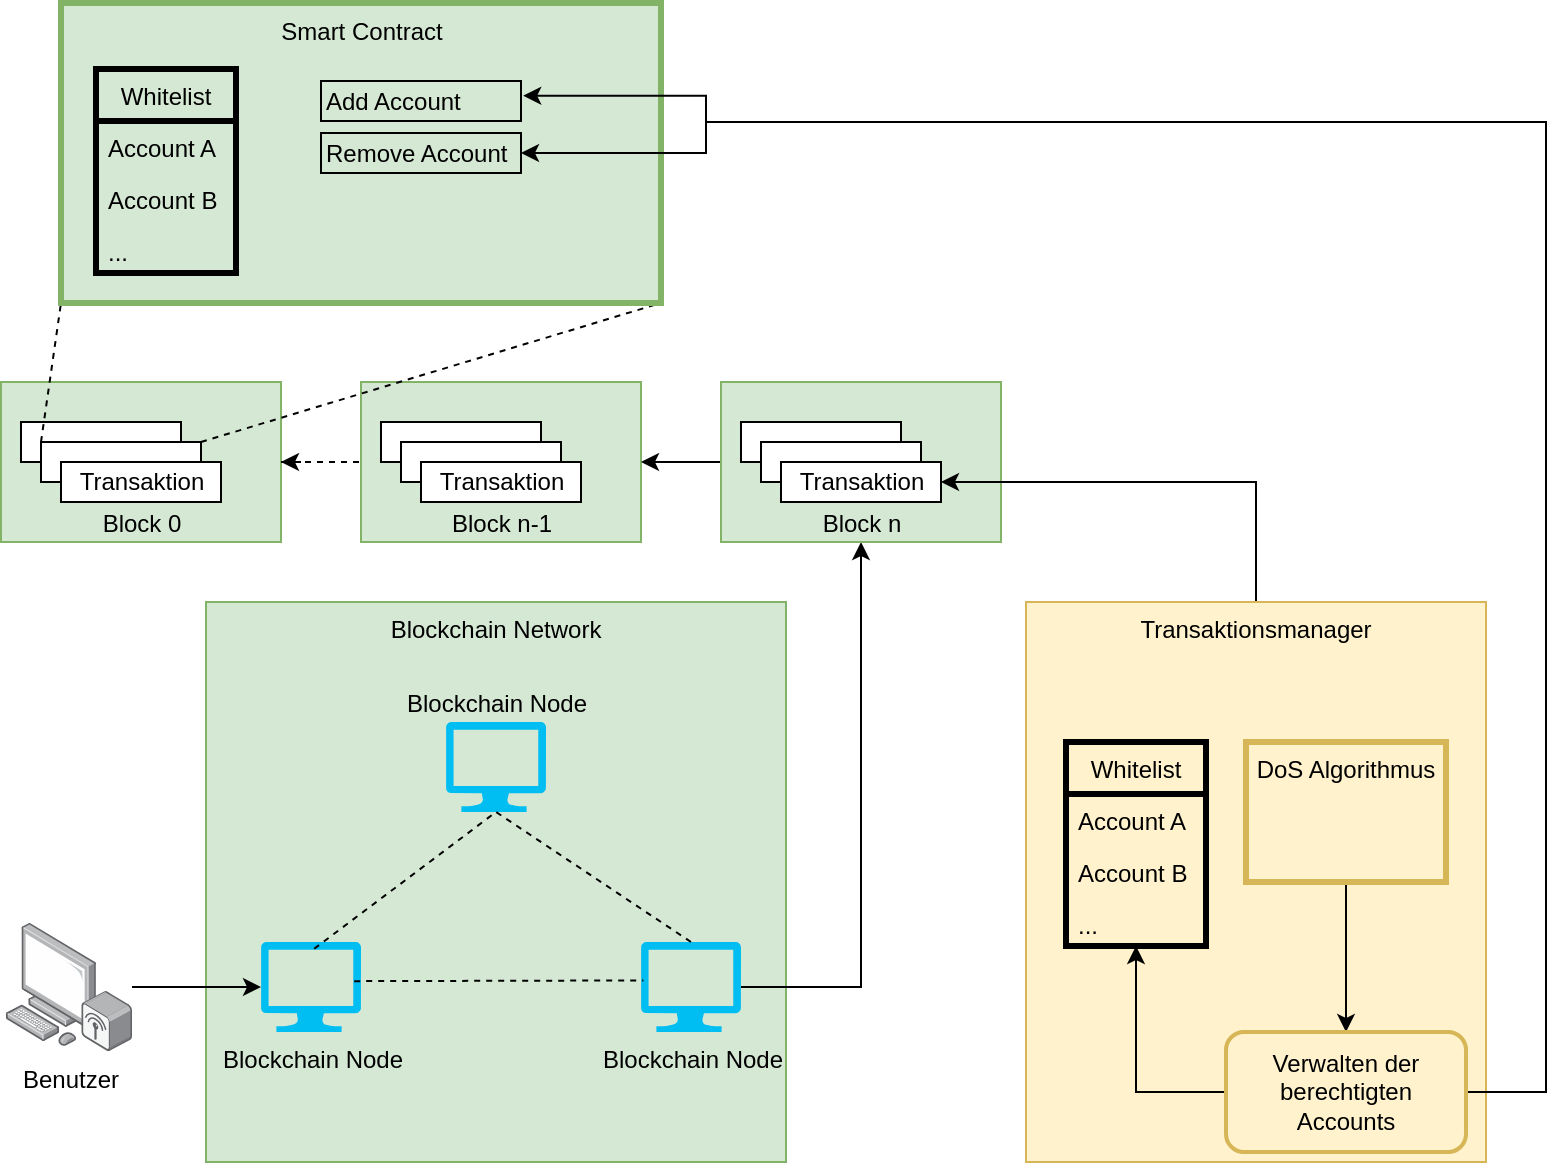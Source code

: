 <mxfile version="12.6.5" type="device"><diagram id="QsEmskJaJkF4sxUSH2GM" name="Page-1"><mxGraphModel dx="1236" dy="2147" grid="1" gridSize="10" guides="1" tooltips="1" connect="1" arrows="1" fold="1" page="1" pageScale="1" pageWidth="827" pageHeight="1169" math="0" shadow="0"><root><mxCell id="0"/><mxCell id="1" parent="0"/><mxCell id="h6DhaTOFqRJskrVIbclv-9" value="Blockchain Network" style="rounded=0;whiteSpace=wrap;html=1;fillColor=#d5e8d4;strokeColor=#82b366;verticalAlign=top;" vertex="1" parent="1"><mxGeometry x="120" y="-360" width="290" height="280" as="geometry"/></mxCell><mxCell id="h6DhaTOFqRJskrVIbclv-1" value="Blockchain Node" style="verticalLabelPosition=top;html=1;verticalAlign=bottom;align=center;strokeColor=none;fillColor=#00BEF2;shape=mxgraph.azure.computer;pointerEvents=1;labelPosition=center;" vertex="1" parent="1"><mxGeometry x="240" y="-300" width="50" height="45" as="geometry"/></mxCell><mxCell id="h6DhaTOFqRJskrVIbclv-2" value="Blockchain Node" style="verticalLabelPosition=bottom;html=1;verticalAlign=top;align=center;strokeColor=none;fillColor=#00BEF2;shape=mxgraph.azure.computer;pointerEvents=1;" vertex="1" parent="1"><mxGeometry x="147.5" y="-190.0" width="50" height="45" as="geometry"/></mxCell><mxCell id="h6DhaTOFqRJskrVIbclv-32" style="edgeStyle=orthogonalEdgeStyle;rounded=0;orthogonalLoop=1;jettySize=auto;html=1;entryX=0.5;entryY=1;entryDx=0;entryDy=0;exitX=1;exitY=0.5;exitDx=0;exitDy=0;exitPerimeter=0;" edge="1" parent="1" source="h6DhaTOFqRJskrVIbclv-3" target="h6DhaTOFqRJskrVIbclv-15"><mxGeometry relative="1" as="geometry"/></mxCell><mxCell id="h6DhaTOFqRJskrVIbclv-3" value="Blockchain Node" style="verticalLabelPosition=bottom;html=1;verticalAlign=top;align=center;strokeColor=none;fillColor=#00BEF2;shape=mxgraph.azure.computer;pointerEvents=1;" vertex="1" parent="1"><mxGeometry x="337.5" y="-190.0" width="50" height="45" as="geometry"/></mxCell><mxCell id="h6DhaTOFqRJskrVIbclv-5" value="" style="endArrow=none;dashed=1;html=1;entryX=0.5;entryY=1;entryDx=0;entryDy=0;entryPerimeter=0;exitX=0.532;exitY=0.075;exitDx=0;exitDy=0;exitPerimeter=0;" edge="1" parent="1" source="h6DhaTOFqRJskrVIbclv-2" target="h6DhaTOFqRJskrVIbclv-1"><mxGeometry width="50" height="50" relative="1" as="geometry"><mxPoint x="200" y="-80.03" as="sourcePoint"/><mxPoint x="250" y="-130.03" as="targetPoint"/></mxGeometry></mxCell><mxCell id="h6DhaTOFqRJskrVIbclv-6" value="" style="endArrow=none;dashed=1;html=1;exitX=0.932;exitY=0.435;exitDx=0;exitDy=0;exitPerimeter=0;entryX=0.024;entryY=0.427;entryDx=0;entryDy=0;entryPerimeter=0;" edge="1" parent="1" source="h6DhaTOFqRJskrVIbclv-2" target="h6DhaTOFqRJskrVIbclv-3"><mxGeometry width="50" height="50" relative="1" as="geometry"><mxPoint x="350" y="99.97" as="sourcePoint"/><mxPoint x="400" y="49.97" as="targetPoint"/></mxGeometry></mxCell><mxCell id="h6DhaTOFqRJskrVIbclv-7" value="" style="endArrow=none;dashed=1;html=1;entryX=0.5;entryY=1;entryDx=0;entryDy=0;entryPerimeter=0;exitX=0.5;exitY=0;exitDx=0;exitDy=0;exitPerimeter=0;" edge="1" parent="1" source="h6DhaTOFqRJskrVIbclv-3" target="h6DhaTOFqRJskrVIbclv-1"><mxGeometry width="50" height="50" relative="1" as="geometry"><mxPoint x="450" y="-190.03" as="sourcePoint"/><mxPoint x="500" y="-240.03" as="targetPoint"/></mxGeometry></mxCell><mxCell id="h6DhaTOFqRJskrVIbclv-12" value="" style="edgeStyle=orthogonalEdgeStyle;rounded=0;orthogonalLoop=1;jettySize=auto;html=1;entryX=0;entryY=0.5;entryDx=0;entryDy=0;entryPerimeter=0;" edge="1" parent="1" source="h6DhaTOFqRJskrVIbclv-10" target="h6DhaTOFqRJskrVIbclv-2"><mxGeometry x="-0.26" relative="1" as="geometry"><mxPoint as="offset"/></mxGeometry></mxCell><mxCell id="h6DhaTOFqRJskrVIbclv-10" value="Benutzer" style="points=[];aspect=fixed;html=1;align=center;shadow=0;dashed=0;image;image=img/lib/allied_telesis/computer_and_terminals/Personal_Computer_Wireless.svg;" vertex="1" parent="1"><mxGeometry x="20" y="-199.6" width="63" height="64.2" as="geometry"/></mxCell><mxCell id="h6DhaTOFqRJskrVIbclv-13" value="Block 0" style="rounded=0;whiteSpace=wrap;html=1;verticalAlign=bottom;fillColor=#d5e8d4;strokeColor=#82b366;" vertex="1" parent="1"><mxGeometry x="17.5" y="-470" width="140" height="80" as="geometry"/></mxCell><mxCell id="h6DhaTOFqRJskrVIbclv-14" value="Block n-1" style="rounded=0;whiteSpace=wrap;html=1;verticalAlign=bottom;fillColor=#d5e8d4;strokeColor=#82b366;" vertex="1" parent="1"><mxGeometry x="197.5" y="-470" width="140" height="80" as="geometry"/></mxCell><mxCell id="h6DhaTOFqRJskrVIbclv-16" style="edgeStyle=orthogonalEdgeStyle;rounded=0;orthogonalLoop=1;jettySize=auto;html=1;entryX=1;entryY=0.5;entryDx=0;entryDy=0;" edge="1" parent="1" source="h6DhaTOFqRJskrVIbclv-15" target="h6DhaTOFqRJskrVIbclv-14"><mxGeometry relative="1" as="geometry"/></mxCell><mxCell id="h6DhaTOFqRJskrVIbclv-15" value="Block n" style="rounded=0;whiteSpace=wrap;html=1;verticalAlign=bottom;fillColor=#d5e8d4;strokeColor=#82b366;" vertex="1" parent="1"><mxGeometry x="377.5" y="-470" width="140" height="80" as="geometry"/></mxCell><mxCell id="h6DhaTOFqRJskrVIbclv-17" value="" style="endArrow=none;dashed=1;html=1;entryX=0;entryY=0.5;entryDx=0;entryDy=0;exitX=1;exitY=0.5;exitDx=0;exitDy=0;" edge="1" parent="1" source="h6DhaTOFqRJskrVIbclv-13" target="h6DhaTOFqRJskrVIbclv-14"><mxGeometry width="50" height="50" relative="1" as="geometry"><mxPoint x="-132.5" y="-390" as="sourcePoint"/><mxPoint x="-82.5" y="-440" as="targetPoint"/></mxGeometry></mxCell><mxCell id="h6DhaTOFqRJskrVIbclv-18" value="" style="endArrow=classic;html=1;entryX=1;entryY=0.5;entryDx=0;entryDy=0;" edge="1" parent="1" target="h6DhaTOFqRJskrVIbclv-13"><mxGeometry width="50" height="50" relative="1" as="geometry"><mxPoint x="167.5" y="-430" as="sourcePoint"/><mxPoint x="177.5" y="-470" as="targetPoint"/></mxGeometry></mxCell><mxCell id="h6DhaTOFqRJskrVIbclv-20" value="" style="rounded=0;whiteSpace=wrap;html=1;" vertex="1" parent="1"><mxGeometry x="27.5" y="-450" width="80" height="20" as="geometry"/></mxCell><mxCell id="h6DhaTOFqRJskrVIbclv-21" value="" style="rounded=0;whiteSpace=wrap;html=1;" vertex="1" parent="1"><mxGeometry x="37.5" y="-440" width="80" height="20" as="geometry"/></mxCell><mxCell id="h6DhaTOFqRJskrVIbclv-22" value="Transaktion" style="rounded=0;whiteSpace=wrap;html=1;" vertex="1" parent="1"><mxGeometry x="47.5" y="-430" width="80" height="20" as="geometry"/></mxCell><mxCell id="h6DhaTOFqRJskrVIbclv-26" value="" style="rounded=0;whiteSpace=wrap;html=1;" vertex="1" parent="1"><mxGeometry x="207.5" y="-450" width="80" height="20" as="geometry"/></mxCell><mxCell id="h6DhaTOFqRJskrVIbclv-27" value="" style="rounded=0;whiteSpace=wrap;html=1;" vertex="1" parent="1"><mxGeometry x="217.5" y="-440" width="80" height="20" as="geometry"/></mxCell><mxCell id="h6DhaTOFqRJskrVIbclv-28" value="Transaktion" style="rounded=0;whiteSpace=wrap;html=1;" vertex="1" parent="1"><mxGeometry x="227.5" y="-430" width="80" height="20" as="geometry"/></mxCell><mxCell id="h6DhaTOFqRJskrVIbclv-29" value="" style="rounded=0;whiteSpace=wrap;html=1;" vertex="1" parent="1"><mxGeometry x="387.5" y="-450" width="80" height="20" as="geometry"/></mxCell><mxCell id="h6DhaTOFqRJskrVIbclv-30" value="" style="rounded=0;whiteSpace=wrap;html=1;" vertex="1" parent="1"><mxGeometry x="397.5" y="-440" width="80" height="20" as="geometry"/></mxCell><mxCell id="h6DhaTOFqRJskrVIbclv-31" value="Transaktion" style="rounded=0;whiteSpace=wrap;html=1;" vertex="1" parent="1"><mxGeometry x="407.5" y="-430" width="80" height="20" as="geometry"/></mxCell><mxCell id="h6DhaTOFqRJskrVIbclv-35" style="edgeStyle=orthogonalEdgeStyle;rounded=0;orthogonalLoop=1;jettySize=auto;html=1;entryX=1;entryY=0.5;entryDx=0;entryDy=0;exitX=0.5;exitY=0;exitDx=0;exitDy=0;" edge="1" parent="1" source="h6DhaTOFqRJskrVIbclv-33" target="h6DhaTOFqRJskrVIbclv-31"><mxGeometry relative="1" as="geometry"/></mxCell><mxCell id="h6DhaTOFqRJskrVIbclv-33" value="Transaktionsmanager" style="rounded=0;whiteSpace=wrap;html=1;fillColor=#fff2cc;strokeColor=#d6b656;verticalAlign=top;" vertex="1" parent="1"><mxGeometry x="530" y="-360" width="230" height="280" as="geometry"/></mxCell><mxCell id="h6DhaTOFqRJskrVIbclv-61" style="edgeStyle=orthogonalEdgeStyle;rounded=0;orthogonalLoop=1;jettySize=auto;html=1;" edge="1" parent="1" source="h6DhaTOFqRJskrVIbclv-37" target="h6DhaTOFqRJskrVIbclv-59"><mxGeometry relative="1" as="geometry"/></mxCell><mxCell id="h6DhaTOFqRJskrVIbclv-37" value="DoS Algorithmus" style="rounded=0;whiteSpace=wrap;html=1;fillColor=#fff2cc;strokeColor=#d6b656;strokeWidth=3;verticalAlign=top;" vertex="1" parent="1"><mxGeometry x="640" y="-290" width="100" height="70" as="geometry"/></mxCell><mxCell id="h6DhaTOFqRJskrVIbclv-42" value="" style="endArrow=none;dashed=1;html=1;exitX=0;exitY=0;exitDx=0;exitDy=0;entryX=0;entryY=1;entryDx=0;entryDy=0;" edge="1" parent="1" source="h6DhaTOFqRJskrVIbclv-21" target="h6DhaTOFqRJskrVIbclv-44"><mxGeometry width="50" height="50" relative="1" as="geometry"><mxPoint x="80" y="-540" as="sourcePoint"/><mxPoint x="130" y="-590" as="targetPoint"/></mxGeometry></mxCell><mxCell id="h6DhaTOFqRJskrVIbclv-43" value="" style="endArrow=none;dashed=1;html=1;exitX=1;exitY=0;exitDx=0;exitDy=0;entryX=1;entryY=1;entryDx=0;entryDy=0;" edge="1" parent="1" source="h6DhaTOFqRJskrVIbclv-21" target="h6DhaTOFqRJskrVIbclv-44"><mxGeometry width="50" height="50" relative="1" as="geometry"><mxPoint x="150" y="-480" as="sourcePoint"/><mxPoint x="200" y="-530" as="targetPoint"/></mxGeometry></mxCell><mxCell id="h6DhaTOFqRJskrVIbclv-44" value="Smart Contract" style="rounded=0;whiteSpace=wrap;html=1;strokeWidth=3;fillColor=#d5e8d4;strokeColor=#82b366;verticalAlign=top;" vertex="1" parent="1"><mxGeometry x="47.5" y="-659.5" width="300" height="150" as="geometry"/></mxCell><mxCell id="h6DhaTOFqRJskrVIbclv-45" value="Whitelist" style="swimlane;fontStyle=0;childLayout=stackLayout;horizontal=1;startSize=26;fillColor=none;horizontalStack=0;resizeParent=1;resizeParentMax=0;resizeLast=0;collapsible=1;marginBottom=0;strokeWidth=3;" vertex="1" parent="1"><mxGeometry x="65" y="-626.5" width="70" height="102" as="geometry"/></mxCell><mxCell id="h6DhaTOFqRJskrVIbclv-46" value="Account A" style="text;strokeColor=none;fillColor=none;align=left;verticalAlign=top;spacingLeft=4;spacingRight=4;overflow=hidden;rotatable=0;points=[[0,0.5],[1,0.5]];portConstraint=eastwest;" vertex="1" parent="h6DhaTOFqRJskrVIbclv-45"><mxGeometry y="26" width="70" height="26" as="geometry"/></mxCell><mxCell id="h6DhaTOFqRJskrVIbclv-47" value="Account B" style="text;strokeColor=none;fillColor=none;align=left;verticalAlign=top;spacingLeft=4;spacingRight=4;overflow=hidden;rotatable=0;points=[[0,0.5],[1,0.5]];portConstraint=eastwest;" vertex="1" parent="h6DhaTOFqRJskrVIbclv-45"><mxGeometry y="52" width="70" height="26" as="geometry"/></mxCell><mxCell id="h6DhaTOFqRJskrVIbclv-48" value="..." style="text;strokeColor=none;fillColor=none;align=left;verticalAlign=top;spacingLeft=4;spacingRight=4;overflow=hidden;rotatable=0;points=[[0,0.5],[1,0.5]];portConstraint=eastwest;" vertex="1" parent="h6DhaTOFqRJskrVIbclv-45"><mxGeometry y="78" width="70" height="24" as="geometry"/></mxCell><mxCell id="h6DhaTOFqRJskrVIbclv-56" style="edgeStyle=orthogonalEdgeStyle;rounded=0;orthogonalLoop=1;jettySize=auto;html=1;entryX=1;entryY=0.5;entryDx=0;entryDy=0;" edge="1" parent="1" target="h6DhaTOFqRJskrVIbclv-50"><mxGeometry relative="1" as="geometry"><mxPoint x="400" y="-600" as="sourcePoint"/><Array as="points"><mxPoint x="370" y="-600"/><mxPoint x="370" y="-584"/></Array></mxGeometry></mxCell><mxCell id="h6DhaTOFqRJskrVIbclv-49" value="Add Account" style="text;html=1;strokeColor=#000000;fillColor=none;align=left;verticalAlign=middle;whiteSpace=wrap;rounded=0;strokeWidth=1;" vertex="1" parent="1"><mxGeometry x="177.5" y="-620.5" width="100" height="20" as="geometry"/></mxCell><mxCell id="h6DhaTOFqRJskrVIbclv-57" style="edgeStyle=orthogonalEdgeStyle;rounded=0;orthogonalLoop=1;jettySize=auto;html=1;entryX=1.011;entryY=0.369;entryDx=0;entryDy=0;entryPerimeter=0;exitX=1;exitY=0.5;exitDx=0;exitDy=0;" edge="1" parent="1" source="h6DhaTOFqRJskrVIbclv-59" target="h6DhaTOFqRJskrVIbclv-49"><mxGeometry relative="1" as="geometry"><mxPoint x="400" y="-660" as="sourcePoint"/><Array as="points"><mxPoint x="790" y="-115"/><mxPoint x="790" y="-600"/><mxPoint x="370" y="-600"/><mxPoint x="370" y="-613"/></Array></mxGeometry></mxCell><mxCell id="h6DhaTOFqRJskrVIbclv-50" value="Remove Account" style="text;html=1;strokeColor=#000000;fillColor=none;align=left;verticalAlign=middle;whiteSpace=wrap;rounded=0;" vertex="1" parent="1"><mxGeometry x="177.5" y="-594.5" width="100" height="20" as="geometry"/></mxCell><mxCell id="h6DhaTOFqRJskrVIbclv-51" value="Whitelist" style="swimlane;fontStyle=0;childLayout=stackLayout;horizontal=1;startSize=26;fillColor=none;horizontalStack=0;resizeParent=1;resizeParentMax=0;resizeLast=0;collapsible=1;marginBottom=0;strokeWidth=3;" vertex="1" parent="1"><mxGeometry x="550" y="-290" width="70" height="102" as="geometry"/></mxCell><mxCell id="h6DhaTOFqRJskrVIbclv-52" value="Account A" style="text;strokeColor=none;fillColor=none;align=left;verticalAlign=top;spacingLeft=4;spacingRight=4;overflow=hidden;rotatable=0;points=[[0,0.5],[1,0.5]];portConstraint=eastwest;" vertex="1" parent="h6DhaTOFqRJskrVIbclv-51"><mxGeometry y="26" width="70" height="26" as="geometry"/></mxCell><mxCell id="h6DhaTOFqRJskrVIbclv-53" value="Account B" style="text;strokeColor=none;fillColor=none;align=left;verticalAlign=top;spacingLeft=4;spacingRight=4;overflow=hidden;rotatable=0;points=[[0,0.5],[1,0.5]];portConstraint=eastwest;" vertex="1" parent="h6DhaTOFqRJskrVIbclv-51"><mxGeometry y="52" width="70" height="26" as="geometry"/></mxCell><mxCell id="h6DhaTOFqRJskrVIbclv-54" value="..." style="text;strokeColor=none;fillColor=none;align=left;verticalAlign=top;spacingLeft=4;spacingRight=4;overflow=hidden;rotatable=0;points=[[0,0.5],[1,0.5]];portConstraint=eastwest;" vertex="1" parent="h6DhaTOFqRJskrVIbclv-51"><mxGeometry y="78" width="70" height="24" as="geometry"/></mxCell><mxCell id="h6DhaTOFqRJskrVIbclv-62" style="edgeStyle=orthogonalEdgeStyle;rounded=0;orthogonalLoop=1;jettySize=auto;html=1;" edge="1" parent="1" source="h6DhaTOFqRJskrVIbclv-59" target="h6DhaTOFqRJskrVIbclv-51"><mxGeometry relative="1" as="geometry"/></mxCell><mxCell id="h6DhaTOFqRJskrVIbclv-59" value="Verwalten der berechtigten Accounts" style="rounded=1;whiteSpace=wrap;html=1;strokeColor=#d6b656;strokeWidth=2;align=center;fillColor=#fff2cc;" vertex="1" parent="1"><mxGeometry x="630" y="-145" width="120" height="60" as="geometry"/></mxCell></root></mxGraphModel></diagram></mxfile>
